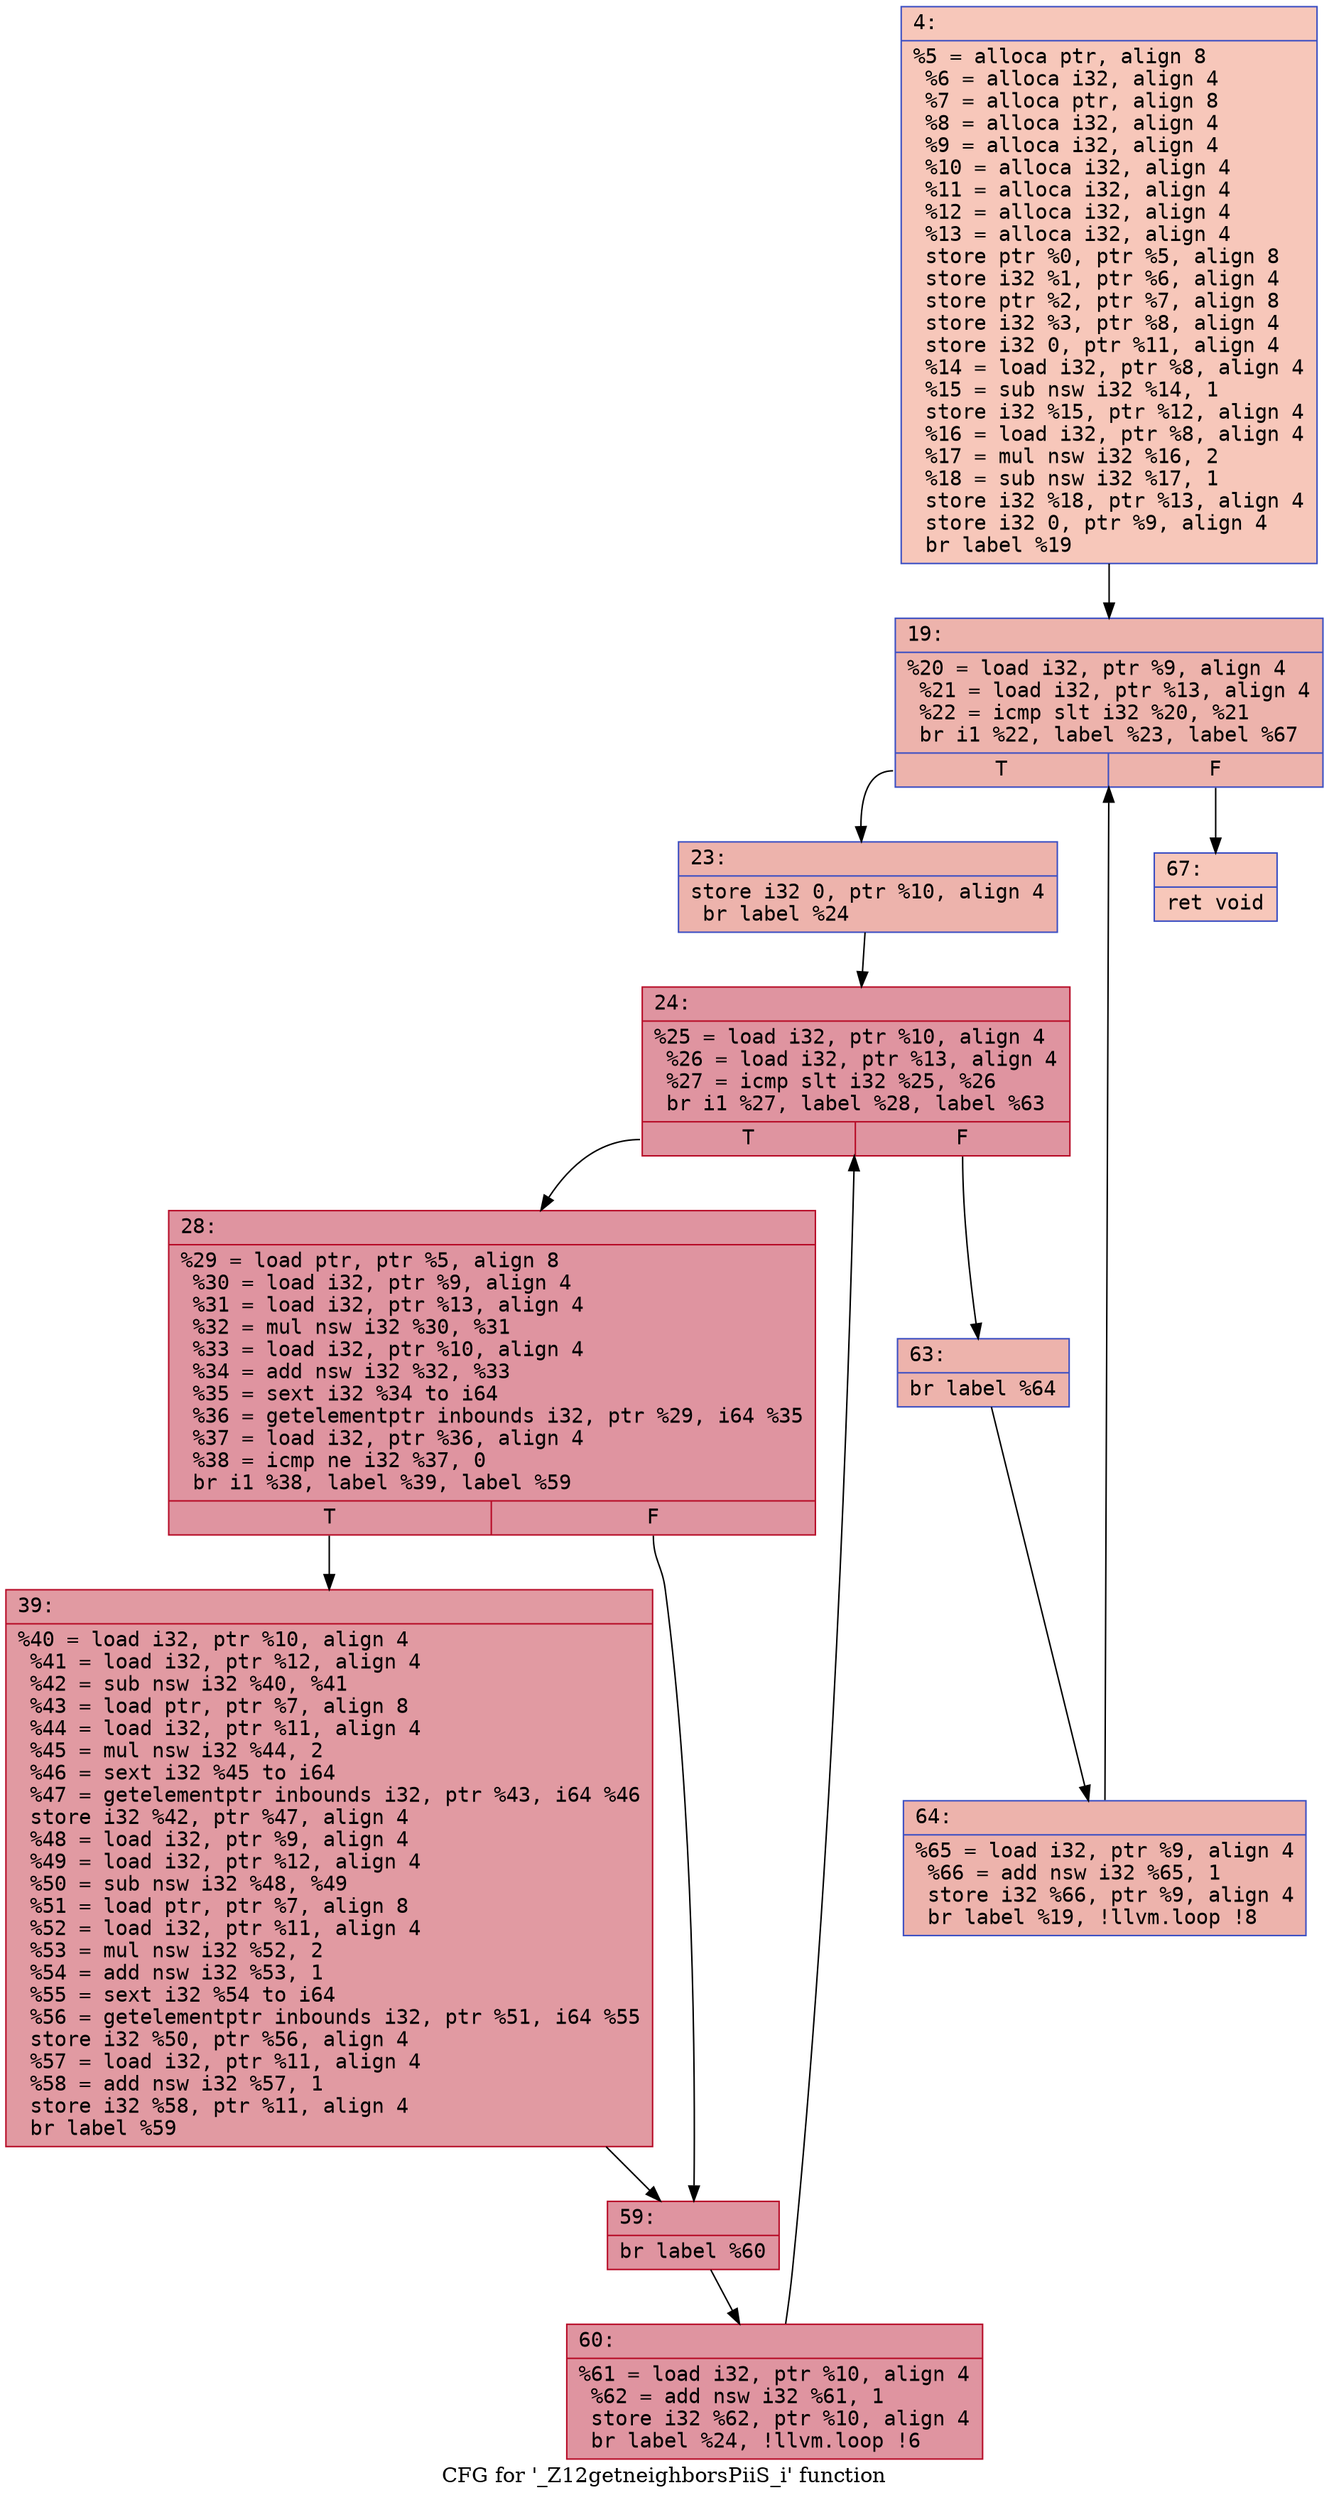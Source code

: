 digraph "CFG for '_Z12getneighborsPiiS_i' function" {
	label="CFG for '_Z12getneighborsPiiS_i' function";

	Node0x60000182ceb0 [shape=record,color="#3d50c3ff", style=filled, fillcolor="#ec7f6370" fontname="Courier",label="{4:\l|  %5 = alloca ptr, align 8\l  %6 = alloca i32, align 4\l  %7 = alloca ptr, align 8\l  %8 = alloca i32, align 4\l  %9 = alloca i32, align 4\l  %10 = alloca i32, align 4\l  %11 = alloca i32, align 4\l  %12 = alloca i32, align 4\l  %13 = alloca i32, align 4\l  store ptr %0, ptr %5, align 8\l  store i32 %1, ptr %6, align 4\l  store ptr %2, ptr %7, align 8\l  store i32 %3, ptr %8, align 4\l  store i32 0, ptr %11, align 4\l  %14 = load i32, ptr %8, align 4\l  %15 = sub nsw i32 %14, 1\l  store i32 %15, ptr %12, align 4\l  %16 = load i32, ptr %8, align 4\l  %17 = mul nsw i32 %16, 2\l  %18 = sub nsw i32 %17, 1\l  store i32 %18, ptr %13, align 4\l  store i32 0, ptr %9, align 4\l  br label %19\l}"];
	Node0x60000182ceb0 -> Node0x60000182cf00[tooltip="4 -> 19\nProbability 100.00%" ];
	Node0x60000182cf00 [shape=record,color="#3d50c3ff", style=filled, fillcolor="#d6524470" fontname="Courier",label="{19:\l|  %20 = load i32, ptr %9, align 4\l  %21 = load i32, ptr %13, align 4\l  %22 = icmp slt i32 %20, %21\l  br i1 %22, label %23, label %67\l|{<s0>T|<s1>F}}"];
	Node0x60000182cf00:s0 -> Node0x60000182cf50[tooltip="19 -> 23\nProbability 96.88%" ];
	Node0x60000182cf00:s1 -> Node0x60000182d1d0[tooltip="19 -> 67\nProbability 3.12%" ];
	Node0x60000182cf50 [shape=record,color="#3d50c3ff", style=filled, fillcolor="#d6524470" fontname="Courier",label="{23:\l|  store i32 0, ptr %10, align 4\l  br label %24\l}"];
	Node0x60000182cf50 -> Node0x60000182cfa0[tooltip="23 -> 24\nProbability 100.00%" ];
	Node0x60000182cfa0 [shape=record,color="#b70d28ff", style=filled, fillcolor="#b70d2870" fontname="Courier",label="{24:\l|  %25 = load i32, ptr %10, align 4\l  %26 = load i32, ptr %13, align 4\l  %27 = icmp slt i32 %25, %26\l  br i1 %27, label %28, label %63\l|{<s0>T|<s1>F}}"];
	Node0x60000182cfa0:s0 -> Node0x60000182cff0[tooltip="24 -> 28\nProbability 96.88%" ];
	Node0x60000182cfa0:s1 -> Node0x60000182d130[tooltip="24 -> 63\nProbability 3.12%" ];
	Node0x60000182cff0 [shape=record,color="#b70d28ff", style=filled, fillcolor="#b70d2870" fontname="Courier",label="{28:\l|  %29 = load ptr, ptr %5, align 8\l  %30 = load i32, ptr %9, align 4\l  %31 = load i32, ptr %13, align 4\l  %32 = mul nsw i32 %30, %31\l  %33 = load i32, ptr %10, align 4\l  %34 = add nsw i32 %32, %33\l  %35 = sext i32 %34 to i64\l  %36 = getelementptr inbounds i32, ptr %29, i64 %35\l  %37 = load i32, ptr %36, align 4\l  %38 = icmp ne i32 %37, 0\l  br i1 %38, label %39, label %59\l|{<s0>T|<s1>F}}"];
	Node0x60000182cff0:s0 -> Node0x60000182d040[tooltip="28 -> 39\nProbability 62.50%" ];
	Node0x60000182cff0:s1 -> Node0x60000182d090[tooltip="28 -> 59\nProbability 37.50%" ];
	Node0x60000182d040 [shape=record,color="#b70d28ff", style=filled, fillcolor="#bb1b2c70" fontname="Courier",label="{39:\l|  %40 = load i32, ptr %10, align 4\l  %41 = load i32, ptr %12, align 4\l  %42 = sub nsw i32 %40, %41\l  %43 = load ptr, ptr %7, align 8\l  %44 = load i32, ptr %11, align 4\l  %45 = mul nsw i32 %44, 2\l  %46 = sext i32 %45 to i64\l  %47 = getelementptr inbounds i32, ptr %43, i64 %46\l  store i32 %42, ptr %47, align 4\l  %48 = load i32, ptr %9, align 4\l  %49 = load i32, ptr %12, align 4\l  %50 = sub nsw i32 %48, %49\l  %51 = load ptr, ptr %7, align 8\l  %52 = load i32, ptr %11, align 4\l  %53 = mul nsw i32 %52, 2\l  %54 = add nsw i32 %53, 1\l  %55 = sext i32 %54 to i64\l  %56 = getelementptr inbounds i32, ptr %51, i64 %55\l  store i32 %50, ptr %56, align 4\l  %57 = load i32, ptr %11, align 4\l  %58 = add nsw i32 %57, 1\l  store i32 %58, ptr %11, align 4\l  br label %59\l}"];
	Node0x60000182d040 -> Node0x60000182d090[tooltip="39 -> 59\nProbability 100.00%" ];
	Node0x60000182d090 [shape=record,color="#b70d28ff", style=filled, fillcolor="#b70d2870" fontname="Courier",label="{59:\l|  br label %60\l}"];
	Node0x60000182d090 -> Node0x60000182d0e0[tooltip="59 -> 60\nProbability 100.00%" ];
	Node0x60000182d0e0 [shape=record,color="#b70d28ff", style=filled, fillcolor="#b70d2870" fontname="Courier",label="{60:\l|  %61 = load i32, ptr %10, align 4\l  %62 = add nsw i32 %61, 1\l  store i32 %62, ptr %10, align 4\l  br label %24, !llvm.loop !6\l}"];
	Node0x60000182d0e0 -> Node0x60000182cfa0[tooltip="60 -> 24\nProbability 100.00%" ];
	Node0x60000182d130 [shape=record,color="#3d50c3ff", style=filled, fillcolor="#d6524470" fontname="Courier",label="{63:\l|  br label %64\l}"];
	Node0x60000182d130 -> Node0x60000182d180[tooltip="63 -> 64\nProbability 100.00%" ];
	Node0x60000182d180 [shape=record,color="#3d50c3ff", style=filled, fillcolor="#d6524470" fontname="Courier",label="{64:\l|  %65 = load i32, ptr %9, align 4\l  %66 = add nsw i32 %65, 1\l  store i32 %66, ptr %9, align 4\l  br label %19, !llvm.loop !8\l}"];
	Node0x60000182d180 -> Node0x60000182cf00[tooltip="64 -> 19\nProbability 100.00%" ];
	Node0x60000182d1d0 [shape=record,color="#3d50c3ff", style=filled, fillcolor="#ec7f6370" fontname="Courier",label="{67:\l|  ret void\l}"];
}
